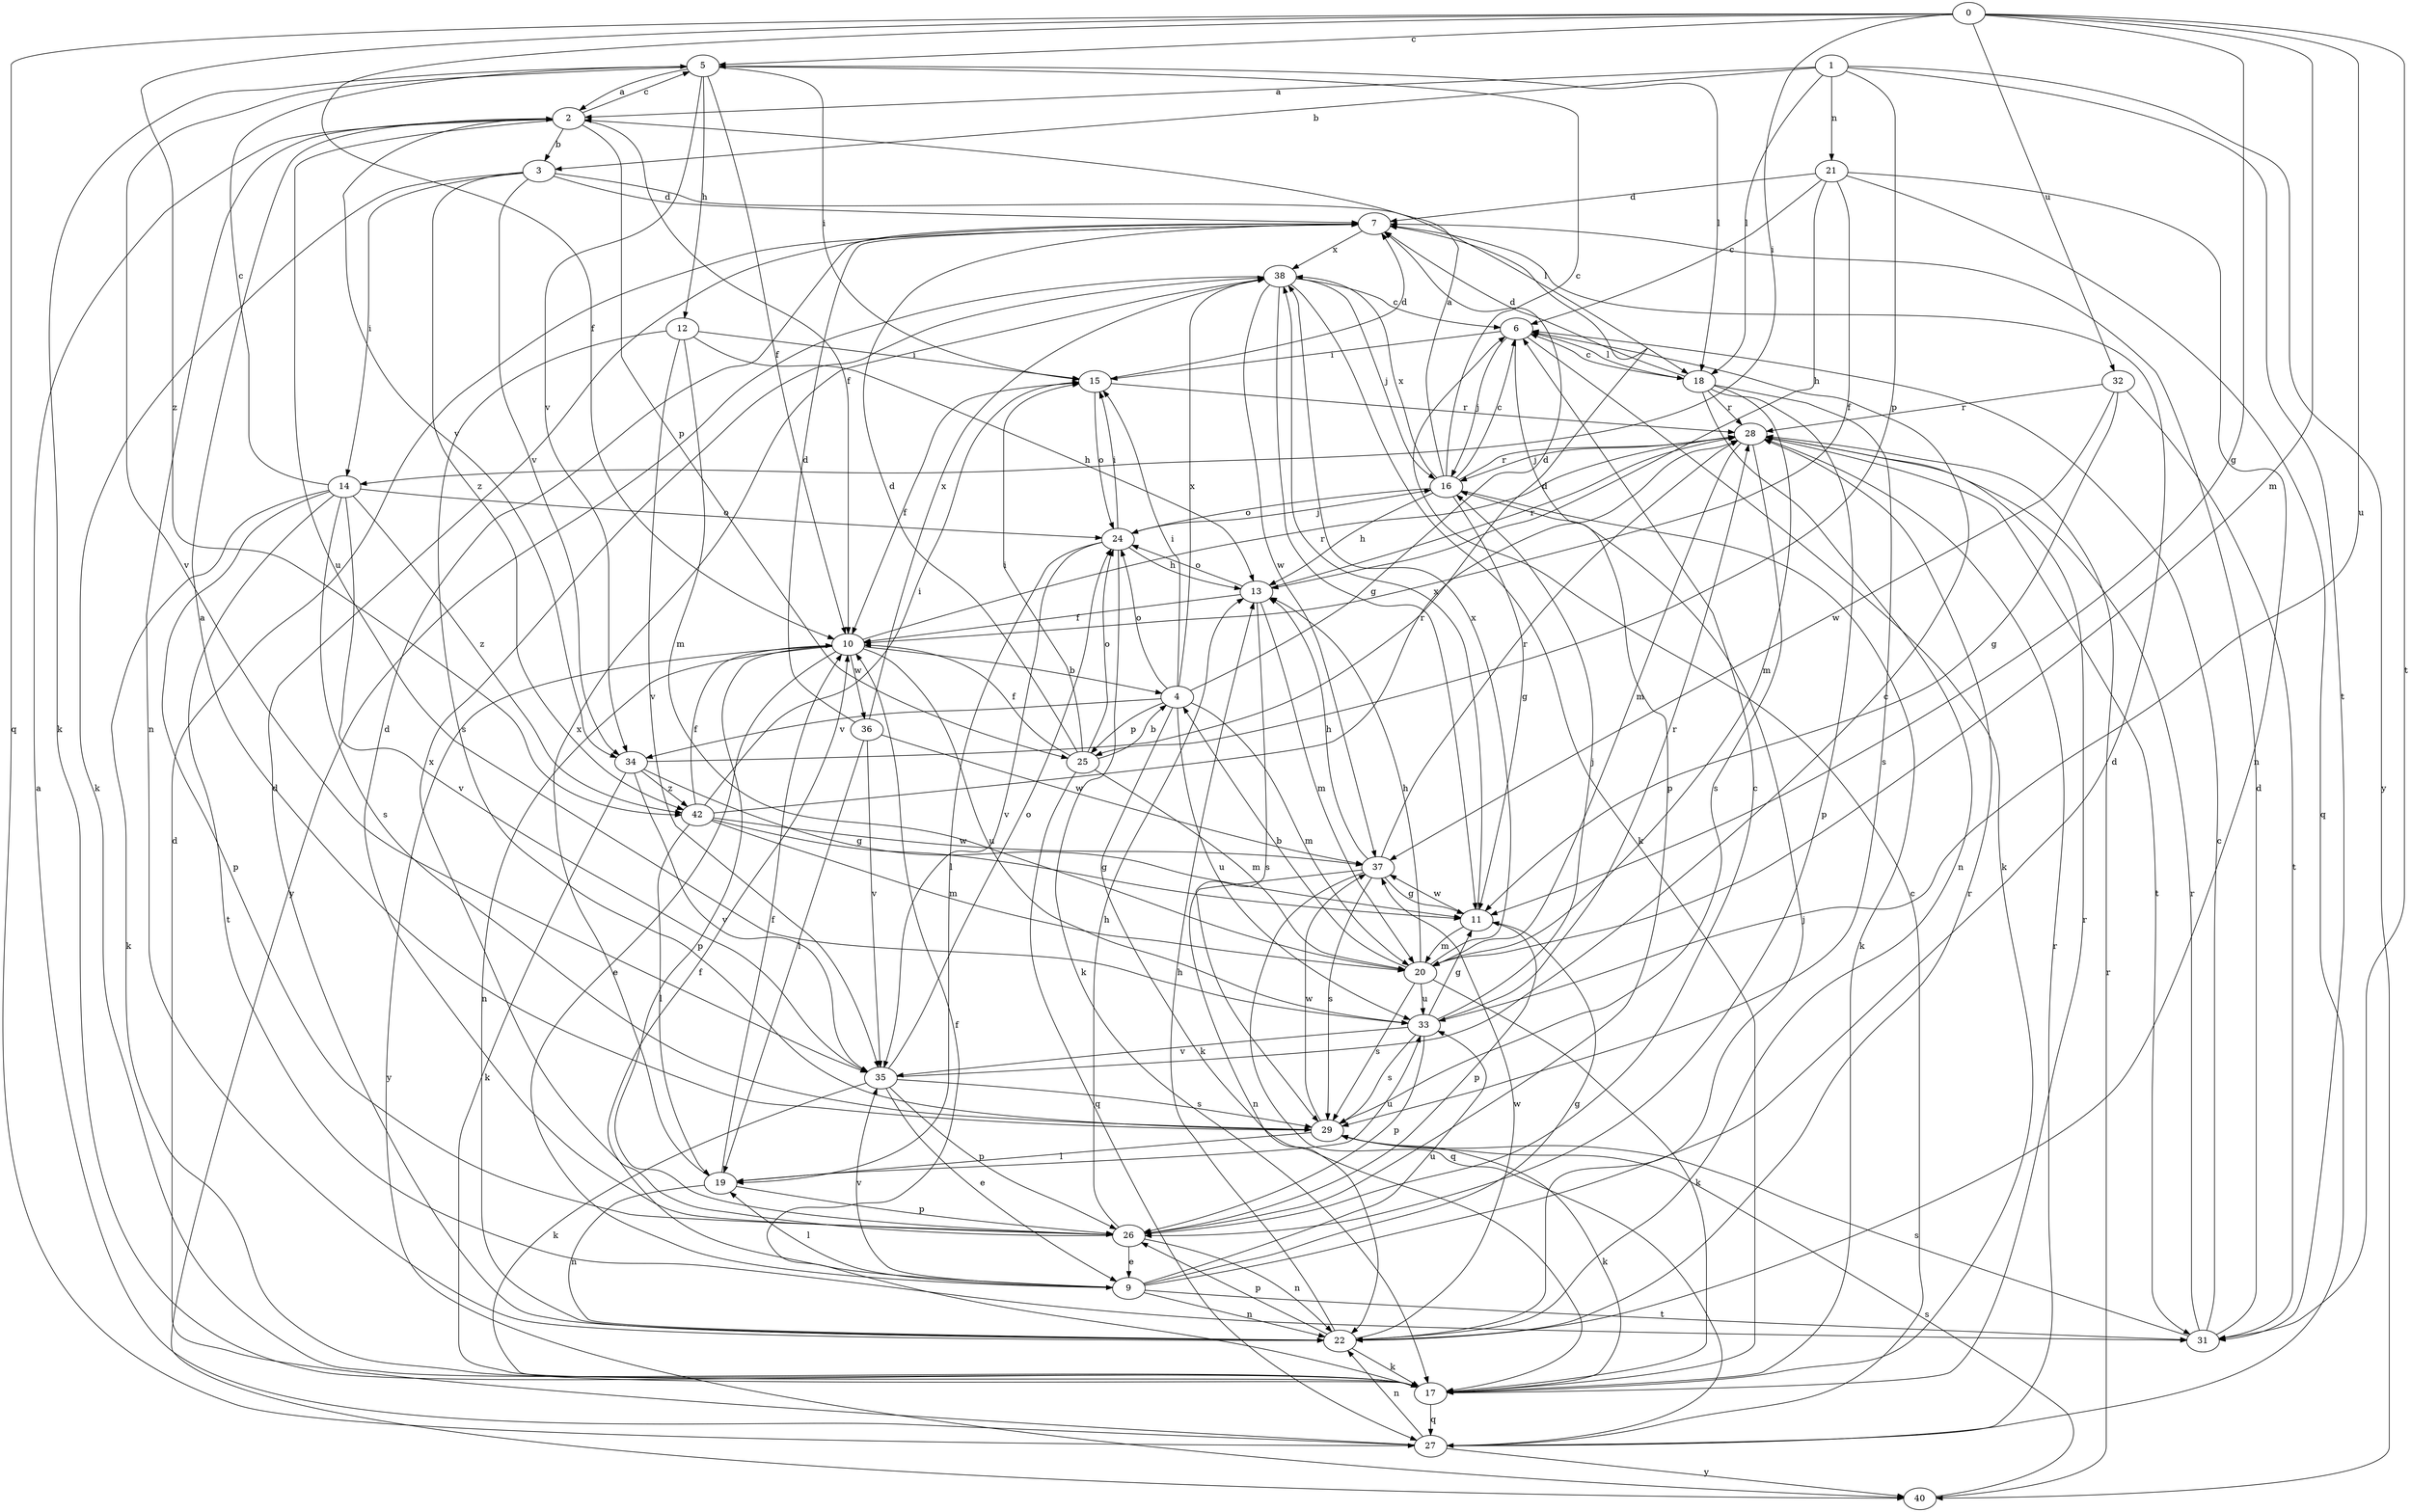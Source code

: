 strict digraph  {
0;
1;
2;
3;
4;
5;
6;
7;
9;
10;
11;
12;
13;
14;
15;
16;
17;
18;
19;
20;
21;
22;
24;
25;
26;
27;
28;
29;
31;
32;
33;
34;
35;
36;
37;
38;
40;
42;
0 -> 5  [label=c];
0 -> 10  [label=f];
0 -> 11  [label=g];
0 -> 14  [label=i];
0 -> 20  [label=m];
0 -> 27  [label=q];
0 -> 31  [label=t];
0 -> 32  [label=u];
0 -> 33  [label=u];
0 -> 42  [label=z];
1 -> 2  [label=a];
1 -> 3  [label=b];
1 -> 18  [label=l];
1 -> 21  [label=n];
1 -> 25  [label=p];
1 -> 31  [label=t];
1 -> 40  [label=y];
2 -> 3  [label=b];
2 -> 5  [label=c];
2 -> 10  [label=f];
2 -> 22  [label=n];
2 -> 25  [label=p];
2 -> 33  [label=u];
2 -> 34  [label=v];
3 -> 7  [label=d];
3 -> 14  [label=i];
3 -> 17  [label=k];
3 -> 18  [label=l];
3 -> 34  [label=v];
3 -> 42  [label=z];
4 -> 7  [label=d];
4 -> 15  [label=i];
4 -> 17  [label=k];
4 -> 20  [label=m];
4 -> 24  [label=o];
4 -> 25  [label=p];
4 -> 33  [label=u];
4 -> 34  [label=v];
4 -> 38  [label=x];
5 -> 2  [label=a];
5 -> 10  [label=f];
5 -> 12  [label=h];
5 -> 15  [label=i];
5 -> 17  [label=k];
5 -> 18  [label=l];
5 -> 34  [label=v];
5 -> 35  [label=v];
6 -> 15  [label=i];
6 -> 16  [label=j];
6 -> 17  [label=k];
6 -> 18  [label=l];
6 -> 26  [label=p];
7 -> 38  [label=x];
9 -> 7  [label=d];
9 -> 10  [label=f];
9 -> 11  [label=g];
9 -> 19  [label=l];
9 -> 22  [label=n];
9 -> 31  [label=t];
9 -> 33  [label=u];
9 -> 35  [label=v];
10 -> 4  [label=b];
10 -> 9  [label=e];
10 -> 22  [label=n];
10 -> 26  [label=p];
10 -> 28  [label=r];
10 -> 33  [label=u];
10 -> 36  [label=w];
10 -> 40  [label=y];
11 -> 20  [label=m];
11 -> 26  [label=p];
11 -> 37  [label=w];
11 -> 38  [label=x];
12 -> 13  [label=h];
12 -> 15  [label=i];
12 -> 20  [label=m];
12 -> 29  [label=s];
12 -> 35  [label=v];
13 -> 10  [label=f];
13 -> 20  [label=m];
13 -> 24  [label=o];
13 -> 28  [label=r];
13 -> 29  [label=s];
14 -> 5  [label=c];
14 -> 17  [label=k];
14 -> 24  [label=o];
14 -> 26  [label=p];
14 -> 29  [label=s];
14 -> 31  [label=t];
14 -> 35  [label=v];
14 -> 42  [label=z];
15 -> 7  [label=d];
15 -> 10  [label=f];
15 -> 24  [label=o];
15 -> 28  [label=r];
16 -> 2  [label=a];
16 -> 5  [label=c];
16 -> 6  [label=c];
16 -> 11  [label=g];
16 -> 13  [label=h];
16 -> 17  [label=k];
16 -> 24  [label=o];
16 -> 28  [label=r];
16 -> 38  [label=x];
17 -> 10  [label=f];
17 -> 27  [label=q];
17 -> 28  [label=r];
18 -> 6  [label=c];
18 -> 7  [label=d];
18 -> 20  [label=m];
18 -> 22  [label=n];
18 -> 26  [label=p];
18 -> 28  [label=r];
18 -> 29  [label=s];
19 -> 10  [label=f];
19 -> 22  [label=n];
19 -> 26  [label=p];
19 -> 33  [label=u];
19 -> 38  [label=x];
20 -> 4  [label=b];
20 -> 13  [label=h];
20 -> 17  [label=k];
20 -> 29  [label=s];
20 -> 33  [label=u];
20 -> 38  [label=x];
21 -> 6  [label=c];
21 -> 7  [label=d];
21 -> 10  [label=f];
21 -> 13  [label=h];
21 -> 22  [label=n];
21 -> 27  [label=q];
22 -> 7  [label=d];
22 -> 13  [label=h];
22 -> 16  [label=j];
22 -> 17  [label=k];
22 -> 26  [label=p];
22 -> 28  [label=r];
22 -> 37  [label=w];
24 -> 13  [label=h];
24 -> 15  [label=i];
24 -> 16  [label=j];
24 -> 17  [label=k];
24 -> 19  [label=l];
24 -> 35  [label=v];
25 -> 4  [label=b];
25 -> 7  [label=d];
25 -> 10  [label=f];
25 -> 15  [label=i];
25 -> 20  [label=m];
25 -> 24  [label=o];
25 -> 27  [label=q];
26 -> 6  [label=c];
26 -> 7  [label=d];
26 -> 9  [label=e];
26 -> 13  [label=h];
26 -> 22  [label=n];
26 -> 38  [label=x];
27 -> 2  [label=a];
27 -> 6  [label=c];
27 -> 7  [label=d];
27 -> 22  [label=n];
27 -> 28  [label=r];
27 -> 40  [label=y];
28 -> 16  [label=j];
28 -> 20  [label=m];
28 -> 29  [label=s];
28 -> 31  [label=t];
29 -> 2  [label=a];
29 -> 17  [label=k];
29 -> 19  [label=l];
29 -> 37  [label=w];
31 -> 6  [label=c];
31 -> 7  [label=d];
31 -> 28  [label=r];
31 -> 29  [label=s];
32 -> 11  [label=g];
32 -> 28  [label=r];
32 -> 31  [label=t];
32 -> 37  [label=w];
33 -> 11  [label=g];
33 -> 16  [label=j];
33 -> 26  [label=p];
33 -> 28  [label=r];
33 -> 29  [label=s];
33 -> 35  [label=v];
34 -> 7  [label=d];
34 -> 11  [label=g];
34 -> 17  [label=k];
34 -> 35  [label=v];
34 -> 42  [label=z];
35 -> 6  [label=c];
35 -> 9  [label=e];
35 -> 17  [label=k];
35 -> 24  [label=o];
35 -> 26  [label=p];
35 -> 29  [label=s];
36 -> 7  [label=d];
36 -> 19  [label=l];
36 -> 35  [label=v];
36 -> 37  [label=w];
36 -> 38  [label=x];
37 -> 11  [label=g];
37 -> 13  [label=h];
37 -> 22  [label=n];
37 -> 27  [label=q];
37 -> 28  [label=r];
37 -> 29  [label=s];
38 -> 6  [label=c];
38 -> 11  [label=g];
38 -> 16  [label=j];
38 -> 17  [label=k];
38 -> 37  [label=w];
38 -> 40  [label=y];
40 -> 28  [label=r];
40 -> 29  [label=s];
42 -> 10  [label=f];
42 -> 11  [label=g];
42 -> 15  [label=i];
42 -> 19  [label=l];
42 -> 20  [label=m];
42 -> 28  [label=r];
42 -> 37  [label=w];
}
